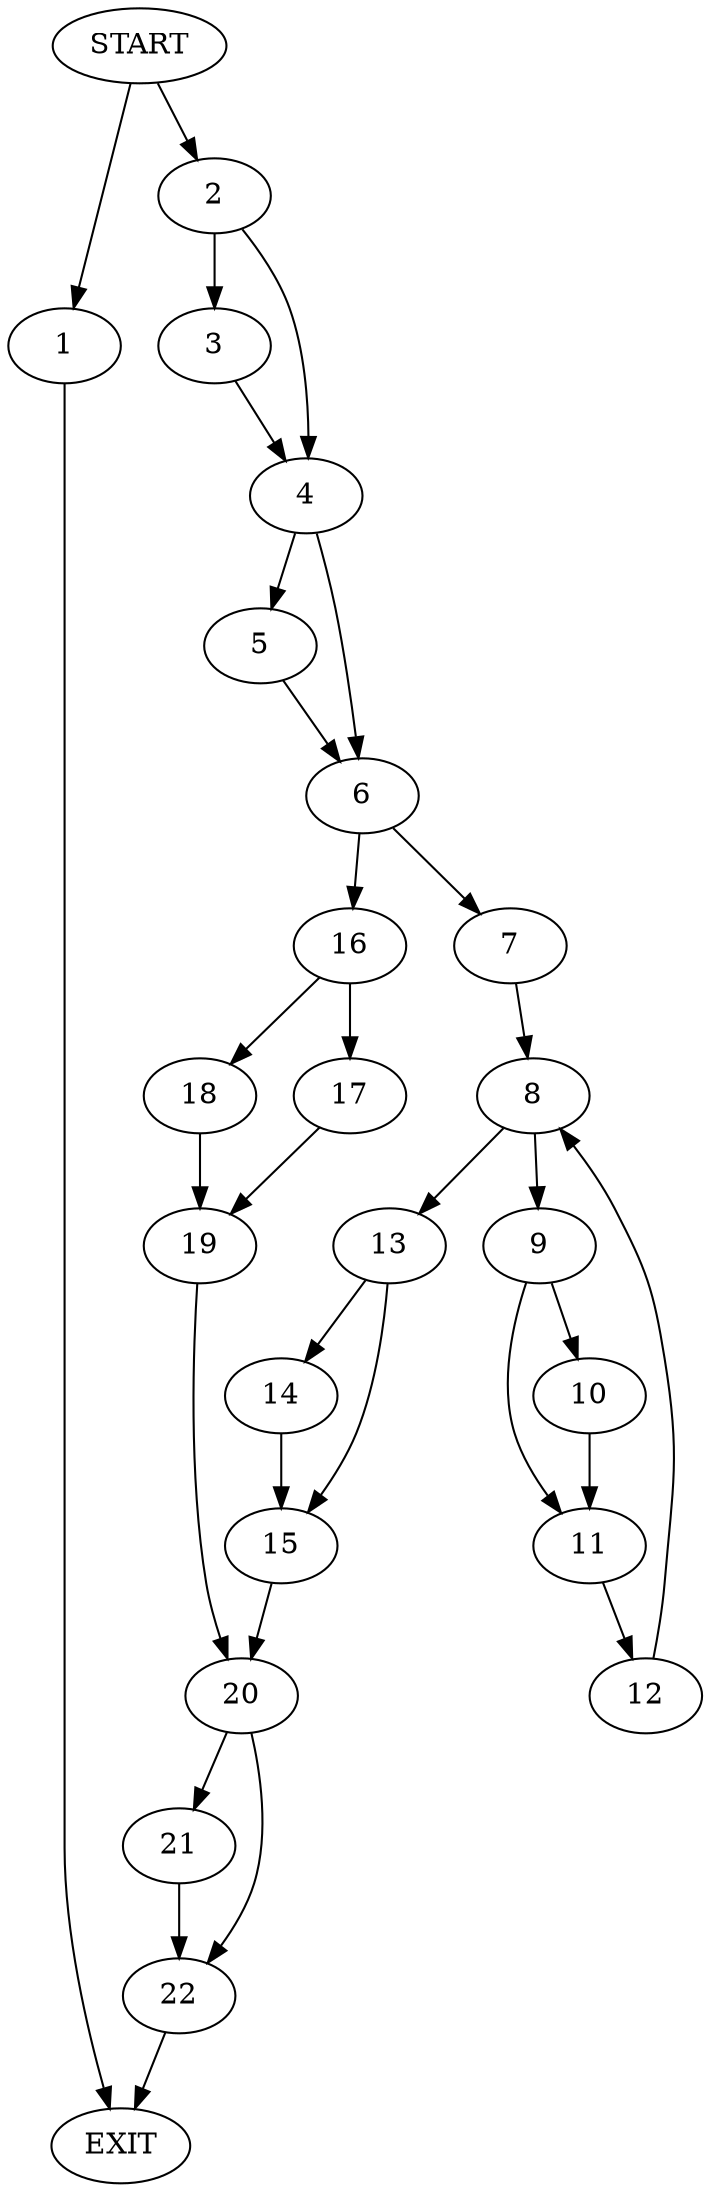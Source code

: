 digraph { 
0 [label="START"];
1;
2;
3;
4;
5;
6;
7;
8;
9;
10;
11;
12;
13;
14;
15;
16;
17;
18;
19;
20;
21;
22;
23[label="EXIT"];
0 -> 2;
0 -> 1;
1 -> 23;
2 -> 3;
2 -> 4;
3 -> 4;
4 -> 5;
4 -> 6;
5 -> 6;
6 -> 7;
6 -> 16;
7 -> 8;
8 -> 9;
8 -> 13;
9 -> 10;
9 -> 11;
10 -> 11;
11 -> 12;
12 -> 8;
13 -> 14;
13 -> 15;
14 -> 15;
15 -> 20;
16 -> 17;
16 -> 18;
17 -> 19;
18 -> 19;
19 -> 20;
20 -> 21;
20 -> 22;
21 -> 22;
22 -> 23;
}